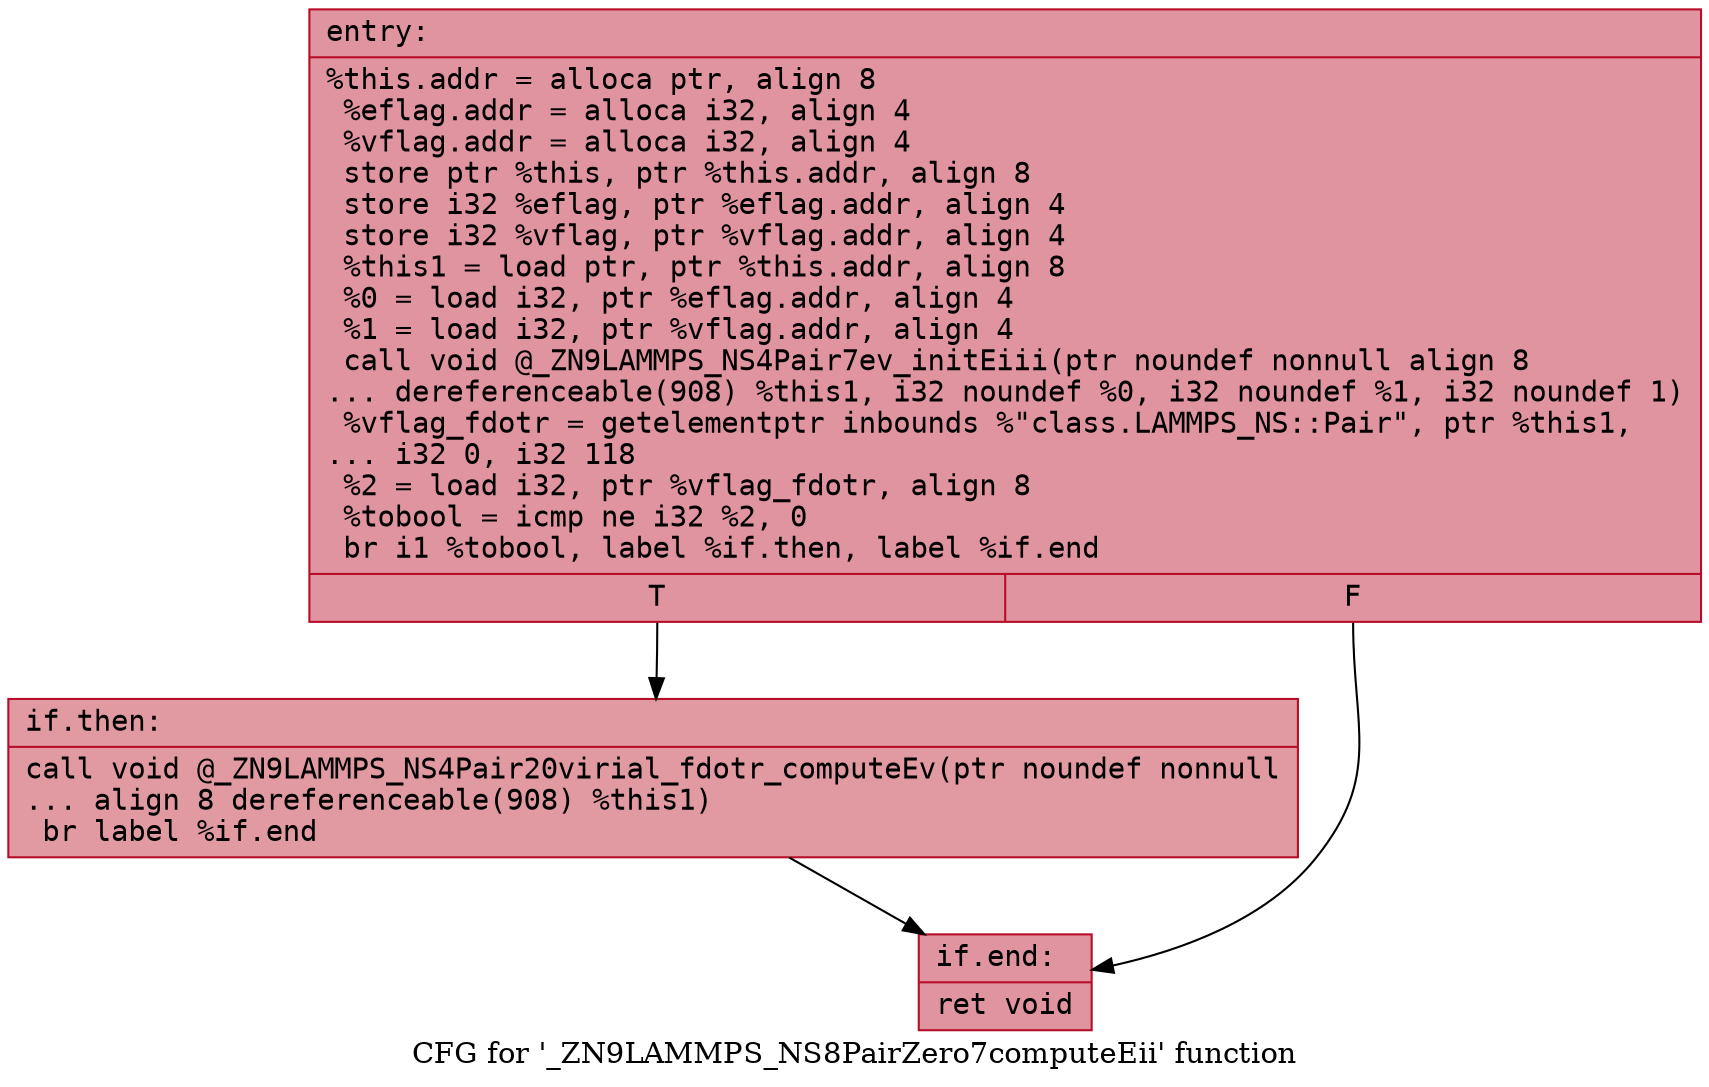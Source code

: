 digraph "CFG for '_ZN9LAMMPS_NS8PairZero7computeEii' function" {
	label="CFG for '_ZN9LAMMPS_NS8PairZero7computeEii' function";

	Node0x55f528d425b0 [shape=record,color="#b70d28ff", style=filled, fillcolor="#b70d2870" fontname="Courier",label="{entry:\l|  %this.addr = alloca ptr, align 8\l  %eflag.addr = alloca i32, align 4\l  %vflag.addr = alloca i32, align 4\l  store ptr %this, ptr %this.addr, align 8\l  store i32 %eflag, ptr %eflag.addr, align 4\l  store i32 %vflag, ptr %vflag.addr, align 4\l  %this1 = load ptr, ptr %this.addr, align 8\l  %0 = load i32, ptr %eflag.addr, align 4\l  %1 = load i32, ptr %vflag.addr, align 4\l  call void @_ZN9LAMMPS_NS4Pair7ev_initEiii(ptr noundef nonnull align 8\l... dereferenceable(908) %this1, i32 noundef %0, i32 noundef %1, i32 noundef 1)\l  %vflag_fdotr = getelementptr inbounds %\"class.LAMMPS_NS::Pair\", ptr %this1,\l... i32 0, i32 118\l  %2 = load i32, ptr %vflag_fdotr, align 8\l  %tobool = icmp ne i32 %2, 0\l  br i1 %tobool, label %if.then, label %if.end\l|{<s0>T|<s1>F}}"];
	Node0x55f528d425b0:s0 -> Node0x55f528d43740[tooltip="entry -> if.then\nProbability 62.50%" ];
	Node0x55f528d425b0:s1 -> Node0x55f528d43790[tooltip="entry -> if.end\nProbability 37.50%" ];
	Node0x55f528d43740 [shape=record,color="#b70d28ff", style=filled, fillcolor="#bb1b2c70" fontname="Courier",label="{if.then:\l|  call void @_ZN9LAMMPS_NS4Pair20virial_fdotr_computeEv(ptr noundef nonnull\l... align 8 dereferenceable(908) %this1)\l  br label %if.end\l}"];
	Node0x55f528d43740 -> Node0x55f528d43790[tooltip="if.then -> if.end\nProbability 100.00%" ];
	Node0x55f528d43790 [shape=record,color="#b70d28ff", style=filled, fillcolor="#b70d2870" fontname="Courier",label="{if.end:\l|  ret void\l}"];
}

